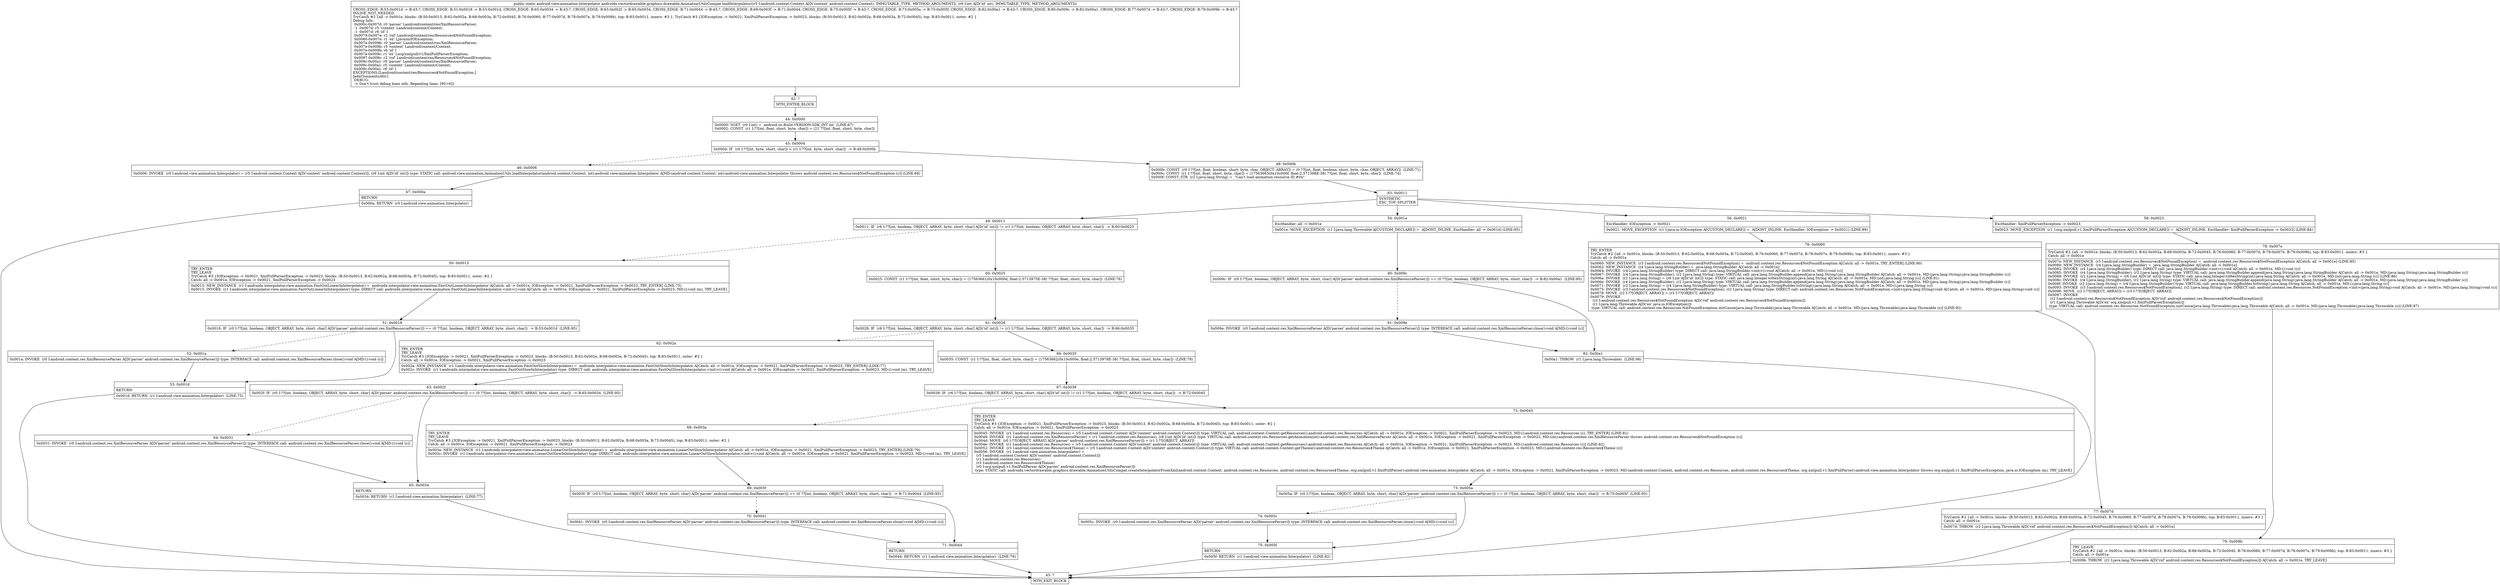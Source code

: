 digraph "CFG forandroidx.vectordrawable.graphics.drawable.AnimationUtilsCompat.loadInterpolator(Landroid\/content\/Context;I)Landroid\/view\/animation\/Interpolator;" {
Node_42 [shape=record,label="{42\:\ ?|MTH_ENTER_BLOCK\l}"];
Node_44 [shape=record,label="{44\:\ 0x0000|0x0000: SGET  (r0 I:int) =  android.os.Build.VERSION.SDK_INT int  (LINE:67)\l0x0002: CONST  (r1 I:??[int, float, short, byte, char]) = (21 ??[int, float, short, byte, char]) \l}"];
Node_45 [shape=record,label="{45\:\ 0x0004|0x0004: IF  (r0 I:??[int, byte, short, char]) \< (r1 I:??[int, byte, short, char])  \-\> B:48:0x000b \l}"];
Node_46 [shape=record,label="{46\:\ 0x0006|0x0006: INVOKE  (r0 I:android.view.animation.Interpolator) = (r5 I:android.content.Context A[D('context' android.content.Context)]), (r6 I:int A[D('id' int)]) type: STATIC call: android.view.animation.AnimationUtils.loadInterpolator(android.content.Context, int):android.view.animation.Interpolator A[MD:(android.content.Context, int):android.view.animation.Interpolator throws android.content.res.Resources$NotFoundException (c)] (LINE:68)\l}"];
Node_47 [shape=record,label="{47\:\ 0x000a|RETURN\l|0x000a: RETURN  (r0 I:android.view.animation.Interpolator) \l}"];
Node_43 [shape=record,label="{43\:\ ?|MTH_EXIT_BLOCK\l}"];
Node_48 [shape=record,label="{48\:\ 0x000b|0x000b: CONST  (r0 I:??[int, float, boolean, short, byte, char, OBJECT, ARRAY]) = (0 ??[int, float, boolean, short, byte, char, OBJECT, ARRAY])  (LINE:71)\l0x000c: CONST  (r1 I:??[int, float, short, byte, char]) = (17563663(0x10c000f, float:2.571398E\-38) ??[int, float, short, byte, char])  (LINE:74)\l0x000f: CONST_STR  (r2 I:java.lang.String) =  \"Can't load animation resource ID #0x\" \l}"];
Node_83 [shape=record,label="{83\:\ 0x0011|SYNTHETIC\lEXC_TOP_SPLITTER\l}"];
Node_49 [shape=record,label="{49\:\ 0x0011|0x0011: IF  (r6 I:??[int, boolean, OBJECT, ARRAY, byte, short, char] A[D('id' int)]) != (r1 I:??[int, boolean, OBJECT, ARRAY, byte, short, char])  \-\> B:60:0x0025 \l}"];
Node_50 [shape=record,label="{50\:\ 0x0013|TRY_ENTER\lTRY_LEAVE\lTryCatch #3 \{IOException \-\> 0x0021, XmlPullParserException \-\> 0x0023, blocks: (B:50:0x0013, B:62:0x002a, B:68:0x003a, B:72:0x0045), top: B:83:0x0011, outer: #2 \}\lCatch: all \-\> 0x001e, IOException \-\> 0x0021, XmlPullParserException \-\> 0x0023\l|0x0013: NEW_INSTANCE  (r1 I:androidx.interpolator.view.animation.FastOutLinearInInterpolator) =  androidx.interpolator.view.animation.FastOutLinearInInterpolator A[Catch: all \-\> 0x001e, IOException \-\> 0x0021, XmlPullParserException \-\> 0x0023, TRY_ENTER] (LINE:75)\l0x0015: INVOKE  (r1 I:androidx.interpolator.view.animation.FastOutLinearInInterpolator) type: DIRECT call: androidx.interpolator.view.animation.FastOutLinearInInterpolator.\<init\>():void A[Catch: all \-\> 0x001e, IOException \-\> 0x0021, XmlPullParserException \-\> 0x0023, MD:():void (m), TRY_LEAVE]\l}"];
Node_51 [shape=record,label="{51\:\ 0x0018|0x0018: IF  (r0 I:??[int, boolean, OBJECT, ARRAY, byte, short, char] A[D('parser' android.content.res.XmlResourceParser)]) == (0 ??[int, boolean, OBJECT, ARRAY, byte, short, char])  \-\> B:53:0x001d  (LINE:95)\l}"];
Node_52 [shape=record,label="{52\:\ 0x001a|0x001a: INVOKE  (r0 I:android.content.res.XmlResourceParser A[D('parser' android.content.res.XmlResourceParser)]) type: INTERFACE call: android.content.res.XmlResourceParser.close():void A[MD:():void (c)]\l}"];
Node_53 [shape=record,label="{53\:\ 0x001d|RETURN\l|0x001d: RETURN  (r1 I:android.view.animation.Interpolator)  (LINE:75)\l}"];
Node_60 [shape=record,label="{60\:\ 0x0025|0x0025: CONST  (r1 I:??[int, float, short, byte, char]) = (17563661(0x10c000d, float:2.5713975E\-38) ??[int, float, short, byte, char])  (LINE:76)\l}"];
Node_61 [shape=record,label="{61\:\ 0x0028|0x0028: IF  (r6 I:??[int, boolean, OBJECT, ARRAY, byte, short, char] A[D('id' int)]) != (r1 I:??[int, boolean, OBJECT, ARRAY, byte, short, char])  \-\> B:66:0x0035 \l}"];
Node_62 [shape=record,label="{62\:\ 0x002a|TRY_ENTER\lTRY_LEAVE\lTryCatch #3 \{IOException \-\> 0x0021, XmlPullParserException \-\> 0x0023, blocks: (B:50:0x0013, B:62:0x002a, B:68:0x003a, B:72:0x0045), top: B:83:0x0011, outer: #2 \}\lCatch: all \-\> 0x001e, IOException \-\> 0x0021, XmlPullParserException \-\> 0x0023\l|0x002a: NEW_INSTANCE  (r1 I:androidx.interpolator.view.animation.FastOutSlowInInterpolator) =  androidx.interpolator.view.animation.FastOutSlowInInterpolator A[Catch: all \-\> 0x001e, IOException \-\> 0x0021, XmlPullParserException \-\> 0x0023, TRY_ENTER] (LINE:77)\l0x002c: INVOKE  (r1 I:androidx.interpolator.view.animation.FastOutSlowInInterpolator) type: DIRECT call: androidx.interpolator.view.animation.FastOutSlowInInterpolator.\<init\>():void A[Catch: all \-\> 0x001e, IOException \-\> 0x0021, XmlPullParserException \-\> 0x0023, MD:():void (m), TRY_LEAVE]\l}"];
Node_63 [shape=record,label="{63\:\ 0x002f|0x002f: IF  (r0 I:??[int, boolean, OBJECT, ARRAY, byte, short, char] A[D('parser' android.content.res.XmlResourceParser)]) == (0 ??[int, boolean, OBJECT, ARRAY, byte, short, char])  \-\> B:65:0x0034  (LINE:95)\l}"];
Node_64 [shape=record,label="{64\:\ 0x0031|0x0031: INVOKE  (r0 I:android.content.res.XmlResourceParser A[D('parser' android.content.res.XmlResourceParser)]) type: INTERFACE call: android.content.res.XmlResourceParser.close():void A[MD:():void (c)]\l}"];
Node_65 [shape=record,label="{65\:\ 0x0034|RETURN\l|0x0034: RETURN  (r1 I:android.view.animation.Interpolator)  (LINE:77)\l}"];
Node_66 [shape=record,label="{66\:\ 0x0035|0x0035: CONST  (r1 I:??[int, float, short, byte, char]) = (17563662(0x10c000e, float:2.5713978E\-38) ??[int, float, short, byte, char])  (LINE:78)\l}"];
Node_67 [shape=record,label="{67\:\ 0x0038|0x0038: IF  (r6 I:??[int, boolean, OBJECT, ARRAY, byte, short, char] A[D('id' int)]) != (r1 I:??[int, boolean, OBJECT, ARRAY, byte, short, char])  \-\> B:72:0x0045 \l}"];
Node_68 [shape=record,label="{68\:\ 0x003a|TRY_ENTER\lTRY_LEAVE\lTryCatch #3 \{IOException \-\> 0x0021, XmlPullParserException \-\> 0x0023, blocks: (B:50:0x0013, B:62:0x002a, B:68:0x003a, B:72:0x0045), top: B:83:0x0011, outer: #2 \}\lCatch: all \-\> 0x001e, IOException \-\> 0x0021, XmlPullParserException \-\> 0x0023\l|0x003a: NEW_INSTANCE  (r1 I:androidx.interpolator.view.animation.LinearOutSlowInInterpolator) =  androidx.interpolator.view.animation.LinearOutSlowInInterpolator A[Catch: all \-\> 0x001e, IOException \-\> 0x0021, XmlPullParserException \-\> 0x0023, TRY_ENTER] (LINE:79)\l0x003c: INVOKE  (r1 I:androidx.interpolator.view.animation.LinearOutSlowInInterpolator) type: DIRECT call: androidx.interpolator.view.animation.LinearOutSlowInInterpolator.\<init\>():void A[Catch: all \-\> 0x001e, IOException \-\> 0x0021, XmlPullParserException \-\> 0x0023, MD:():void (m), TRY_LEAVE]\l}"];
Node_69 [shape=record,label="{69\:\ 0x003f|0x003f: IF  (r0 I:??[int, boolean, OBJECT, ARRAY, byte, short, char] A[D('parser' android.content.res.XmlResourceParser)]) == (0 ??[int, boolean, OBJECT, ARRAY, byte, short, char])  \-\> B:71:0x0044  (LINE:95)\l}"];
Node_70 [shape=record,label="{70\:\ 0x0041|0x0041: INVOKE  (r0 I:android.content.res.XmlResourceParser A[D('parser' android.content.res.XmlResourceParser)]) type: INTERFACE call: android.content.res.XmlResourceParser.close():void A[MD:():void (c)]\l}"];
Node_71 [shape=record,label="{71\:\ 0x0044|RETURN\l|0x0044: RETURN  (r1 I:android.view.animation.Interpolator)  (LINE:79)\l}"];
Node_72 [shape=record,label="{72\:\ 0x0045|TRY_ENTER\lTRY_LEAVE\lTryCatch #3 \{IOException \-\> 0x0021, XmlPullParserException \-\> 0x0023, blocks: (B:50:0x0013, B:62:0x002a, B:68:0x003a, B:72:0x0045), top: B:83:0x0011, outer: #2 \}\lCatch: all \-\> 0x001e, IOException \-\> 0x0021, XmlPullParserException \-\> 0x0023\l|0x0045: INVOKE  (r1 I:android.content.res.Resources) = (r5 I:android.content.Context A[D('context' android.content.Context)]) type: VIRTUAL call: android.content.Context.getResources():android.content.res.Resources A[Catch: all \-\> 0x001e, IOException \-\> 0x0021, XmlPullParserException \-\> 0x0023, MD:():android.content.res.Resources (c), TRY_ENTER] (LINE:81)\l0x0049: INVOKE  (r1 I:android.content.res.XmlResourceParser) = (r1 I:android.content.res.Resources), (r6 I:int A[D('id' int)]) type: VIRTUAL call: android.content.res.Resources.getAnimation(int):android.content.res.XmlResourceParser A[Catch: all \-\> 0x001e, IOException \-\> 0x0021, XmlPullParserException \-\> 0x0023, MD:(int):android.content.res.XmlResourceParser throws android.content.res.Resources$NotFoundException (c)]\l0x004d: MOVE  (r0 I:??[OBJECT, ARRAY] A[D('parser' android.content.res.XmlResourceParser)]) = (r1 I:??[OBJECT, ARRAY]) \l0x004e: INVOKE  (r1 I:android.content.res.Resources) = (r5 I:android.content.Context A[D('context' android.content.Context)]) type: VIRTUAL call: android.content.Context.getResources():android.content.res.Resources A[Catch: all \-\> 0x001e, IOException \-\> 0x0021, XmlPullParserException \-\> 0x0023, MD:():android.content.res.Resources (c)] (LINE:82)\l0x0052: INVOKE  (r3 I:android.content.res.Resources$Theme) = (r5 I:android.content.Context A[D('context' android.content.Context)]) type: VIRTUAL call: android.content.Context.getTheme():android.content.res.Resources$Theme A[Catch: all \-\> 0x001e, IOException \-\> 0x0021, XmlPullParserException \-\> 0x0023, MD:():android.content.res.Resources$Theme (c)]\l0x0056: INVOKE  (r1 I:android.view.animation.Interpolator) = \l  (r5 I:android.content.Context A[D('context' android.content.Context)])\l  (r1 I:android.content.res.Resources)\l  (r3 I:android.content.res.Resources$Theme)\l  (r0 I:org.xmlpull.v1.XmlPullParser A[D('parser' android.content.res.XmlResourceParser)])\l type: STATIC call: androidx.vectordrawable.graphics.drawable.AnimationUtilsCompat.createInterpolatorFromXml(android.content.Context, android.content.res.Resources, android.content.res.Resources$Theme, org.xmlpull.v1.XmlPullParser):android.view.animation.Interpolator A[Catch: all \-\> 0x001e, IOException \-\> 0x0021, XmlPullParserException \-\> 0x0023, MD:(android.content.Context, android.content.res.Resources, android.content.res.Resources$Theme, org.xmlpull.v1.XmlPullParser):android.view.animation.Interpolator throws org.xmlpull.v1.XmlPullParserException, java.io.IOException (m), TRY_LEAVE]\l}"];
Node_73 [shape=record,label="{73\:\ 0x005a|0x005a: IF  (r0 I:??[int, boolean, OBJECT, ARRAY, byte, short, char] A[D('parser' android.content.res.XmlResourceParser)]) == (0 ??[int, boolean, OBJECT, ARRAY, byte, short, char])  \-\> B:75:0x005f  (LINE:95)\l}"];
Node_74 [shape=record,label="{74\:\ 0x005c|0x005c: INVOKE  (r0 I:android.content.res.XmlResourceParser A[D('parser' android.content.res.XmlResourceParser)]) type: INTERFACE call: android.content.res.XmlResourceParser.close():void A[MD:():void (c)]\l}"];
Node_75 [shape=record,label="{75\:\ 0x005f|RETURN\l|0x005f: RETURN  (r1 I:android.view.animation.Interpolator)  (LINE:82)\l}"];
Node_54 [shape=record,label="{54\:\ 0x001e|ExcHandler: all \-\> 0x001e\l|0x001e: MOVE_EXCEPTION  (r1 I:java.lang.Throwable A[CUSTOM_DECLARE]) =  A[DONT_INLINE, ExcHandler: all \-\> 0x001e] (LINE:95)\l}"];
Node_80 [shape=record,label="{80\:\ 0x009c|0x009c: IF  (r0 I:??[int, boolean, OBJECT, ARRAY, byte, short, char] A[D('parser' android.content.res.XmlResourceParser)]) == (0 ??[int, boolean, OBJECT, ARRAY, byte, short, char])  \-\> B:82:0x00a1  (LINE:95)\l}"];
Node_81 [shape=record,label="{81\:\ 0x009e|0x009e: INVOKE  (r0 I:android.content.res.XmlResourceParser A[D('parser' android.content.res.XmlResourceParser)]) type: INTERFACE call: android.content.res.XmlResourceParser.close():void A[MD:():void (c)]\l}"];
Node_82 [shape=record,label="{82\:\ 0x00a1|0x00a1: THROW  (r1 I:java.lang.Throwable)  (LINE:96)\l}"];
Node_56 [shape=record,label="{56\:\ 0x0021|ExcHandler: IOException \-\> 0x0021\l|0x0021: MOVE_EXCEPTION  (r1 I:java.io.IOException A[CUSTOM_DECLARE]) =  A[DONT_INLINE, ExcHandler: IOException \-\> 0x0021] (LINE:89)\l}"];
Node_76 [shape=record,label="{76\:\ 0x0060|TRY_ENTER\lTryCatch #2 \{all \-\> 0x001e, blocks: (B:50:0x0013, B:62:0x002a, B:68:0x003a, B:72:0x0045, B:76:0x0060, B:77:0x007d, B:78:0x007e, B:79:0x009b), top: B:83:0x0011, inners: #3 \}\lCatch: all \-\> 0x001e\l|0x0060: NEW_INSTANCE  (r3 I:android.content.res.Resources$NotFoundException) =  android.content.res.Resources$NotFoundException A[Catch: all \-\> 0x001e, TRY_ENTER] (LINE:90)\l0x0062: NEW_INSTANCE  (r4 I:java.lang.StringBuilder) =  java.lang.StringBuilder A[Catch: all \-\> 0x001e]\l0x0064: INVOKE  (r4 I:java.lang.StringBuilder) type: DIRECT call: java.lang.StringBuilder.\<init\>():void A[Catch: all \-\> 0x001e, MD:():void (c)]\l0x0067: INVOKE  (r4 I:java.lang.StringBuilder), (r2 I:java.lang.String) type: VIRTUAL call: java.lang.StringBuilder.append(java.lang.String):java.lang.StringBuilder A[Catch: all \-\> 0x001e, MD:(java.lang.String):java.lang.StringBuilder (c)]\l0x006a: INVOKE  (r2 I:java.lang.String) = (r6 I:int A[D('id' int)]) type: STATIC call: java.lang.Integer.toHexString(int):java.lang.String A[Catch: all \-\> 0x001e, MD:(int):java.lang.String (c)] (LINE:91)\l0x006e: INVOKE  (r4 I:java.lang.StringBuilder), (r2 I:java.lang.String) type: VIRTUAL call: java.lang.StringBuilder.append(java.lang.String):java.lang.StringBuilder A[Catch: all \-\> 0x001e, MD:(java.lang.String):java.lang.StringBuilder (c)]\l0x0071: INVOKE  (r2 I:java.lang.String) = (r4 I:java.lang.StringBuilder) type: VIRTUAL call: java.lang.StringBuilder.toString():java.lang.String A[Catch: all \-\> 0x001e, MD:():java.lang.String (c)]\l0x0075: INVOKE  (r3 I:android.content.res.Resources$NotFoundException), (r2 I:java.lang.String) type: DIRECT call: android.content.res.Resources.NotFoundException.\<init\>(java.lang.String):void A[Catch: all \-\> 0x001e, MD:(java.lang.String):void (c)]\l0x0078: MOVE  (r2 I:??[OBJECT, ARRAY]) = (r3 I:??[OBJECT, ARRAY]) \l0x0079: INVOKE  \l  (r2 I:android.content.res.Resources$NotFoundException A[D('rnf' android.content.res.Resources$NotFoundException)])\l  (r1 I:java.lang.Throwable A[D('ex' java.io.IOException)])\l type: VIRTUAL call: android.content.res.Resources.NotFoundException.initCause(java.lang.Throwable):java.lang.Throwable A[Catch: all \-\> 0x001e, MD:(java.lang.Throwable):java.lang.Throwable (s)] (LINE:92)\l}"];
Node_77 [shape=record,label="{77\:\ 0x007d|TryCatch #2 \{all \-\> 0x001e, blocks: (B:50:0x0013, B:62:0x002a, B:68:0x003a, B:72:0x0045, B:76:0x0060, B:77:0x007d, B:78:0x007e, B:79:0x009b), top: B:83:0x0011, inners: #3 \}\lCatch: all \-\> 0x001e\l|0x007d: THROW  (r2 I:java.lang.Throwable A[D('rnf' android.content.res.Resources$NotFoundException)]) A[Catch: all \-\> 0x001e]\l}"];
Node_58 [shape=record,label="{58\:\ 0x0023|ExcHandler: XmlPullParserException \-\> 0x0023\l|0x0023: MOVE_EXCEPTION  (r1 I:org.xmlpull.v1.XmlPullParserException A[CUSTOM_DECLARE]) =  A[DONT_INLINE, ExcHandler: XmlPullParserException \-\> 0x0023] (LINE:84)\l}"];
Node_78 [shape=record,label="{78\:\ 0x007e|TryCatch #2 \{all \-\> 0x001e, blocks: (B:50:0x0013, B:62:0x002a, B:68:0x003a, B:72:0x0045, B:76:0x0060, B:77:0x007d, B:78:0x007e, B:79:0x009b), top: B:83:0x0011, inners: #3 \}\lCatch: all \-\> 0x001e\l|0x007e: NEW_INSTANCE  (r3 I:android.content.res.Resources$NotFoundException) =  android.content.res.Resources$NotFoundException A[Catch: all \-\> 0x001e] (LINE:85)\l0x0080: NEW_INSTANCE  (r4 I:java.lang.StringBuilder) =  java.lang.StringBuilder A[Catch: all \-\> 0x001e]\l0x0082: INVOKE  (r4 I:java.lang.StringBuilder) type: DIRECT call: java.lang.StringBuilder.\<init\>():void A[Catch: all \-\> 0x001e, MD:():void (c)]\l0x0085: INVOKE  (r4 I:java.lang.StringBuilder), (r2 I:java.lang.String) type: VIRTUAL call: java.lang.StringBuilder.append(java.lang.String):java.lang.StringBuilder A[Catch: all \-\> 0x001e, MD:(java.lang.String):java.lang.StringBuilder (c)]\l0x0088: INVOKE  (r2 I:java.lang.String) = (r6 I:int A[D('id' int)]) type: STATIC call: java.lang.Integer.toHexString(int):java.lang.String A[Catch: all \-\> 0x001e, MD:(int):java.lang.String (c)] (LINE:86)\l0x008c: INVOKE  (r4 I:java.lang.StringBuilder), (r2 I:java.lang.String) type: VIRTUAL call: java.lang.StringBuilder.append(java.lang.String):java.lang.StringBuilder A[Catch: all \-\> 0x001e, MD:(java.lang.String):java.lang.StringBuilder (c)]\l0x008f: INVOKE  (r2 I:java.lang.String) = (r4 I:java.lang.StringBuilder) type: VIRTUAL call: java.lang.StringBuilder.toString():java.lang.String A[Catch: all \-\> 0x001e, MD:():java.lang.String (c)]\l0x0093: INVOKE  (r3 I:android.content.res.Resources$NotFoundException), (r2 I:java.lang.String) type: DIRECT call: android.content.res.Resources.NotFoundException.\<init\>(java.lang.String):void A[Catch: all \-\> 0x001e, MD:(java.lang.String):void (c)]\l0x0096: MOVE  (r2 I:??[OBJECT, ARRAY]) = (r3 I:??[OBJECT, ARRAY]) \l0x0097: INVOKE  \l  (r2 I:android.content.res.Resources$NotFoundException A[D('rnf' android.content.res.Resources$NotFoundException)])\l  (r1 I:java.lang.Throwable A[D('ex' org.xmlpull.v1.XmlPullParserException)])\l type: VIRTUAL call: android.content.res.Resources.NotFoundException.initCause(java.lang.Throwable):java.lang.Throwable A[Catch: all \-\> 0x001e, MD:(java.lang.Throwable):java.lang.Throwable (s)] (LINE:87)\l}"];
Node_79 [shape=record,label="{79\:\ 0x009b|TRY_LEAVE\lTryCatch #2 \{all \-\> 0x001e, blocks: (B:50:0x0013, B:62:0x002a, B:68:0x003a, B:72:0x0045, B:76:0x0060, B:77:0x007d, B:78:0x007e, B:79:0x009b), top: B:83:0x0011, inners: #3 \}\lCatch: all \-\> 0x001e\l|0x009b: THROW  (r2 I:java.lang.Throwable A[D('rnf' android.content.res.Resources$NotFoundException)]) A[Catch: all \-\> 0x001e, TRY_LEAVE]\l}"];
MethodNode[shape=record,label="{public static android.view.animation.Interpolator androidx.vectordrawable.graphics.drawable.AnimationUtilsCompat.loadInterpolator((r5 I:android.content.Context A[D('context' android.content.Context), IMMUTABLE_TYPE, METHOD_ARGUMENT]), (r6 I:int A[D('id' int), IMMUTABLE_TYPE, METHOD_ARGUMENT]))  | CROSS_EDGE: B:53:0x001d \-\> B:43:?, CROSS_EDGE: B:51:0x0018 \-\> B:53:0x001d, CROSS_EDGE: B:65:0x0034 \-\> B:43:?, CROSS_EDGE: B:63:0x002f \-\> B:65:0x0034, CROSS_EDGE: B:71:0x0044 \-\> B:43:?, CROSS_EDGE: B:69:0x003f \-\> B:71:0x0044, CROSS_EDGE: B:75:0x005f \-\> B:43:?, CROSS_EDGE: B:73:0x005a \-\> B:75:0x005f, CROSS_EDGE: B:82:0x00a1 \-\> B:43:?, CROSS_EDGE: B:80:0x009c \-\> B:82:0x00a1, CROSS_EDGE: B:77:0x007d \-\> B:43:?, CROSS_EDGE: B:79:0x009b \-\> B:43:?\lINLINE_NOT_NEEDED\lTryCatch #2 \{all \-\> 0x001e, blocks: (B:50:0x0013, B:62:0x002a, B:68:0x003a, B:72:0x0045, B:76:0x0060, B:77:0x007d, B:78:0x007e, B:79:0x009b), top: B:83:0x0011, inners: #3 \}, TryCatch #3 \{IOException \-\> 0x0021, XmlPullParserException \-\> 0x0023, blocks: (B:50:0x0013, B:62:0x002a, B:68:0x003a, B:72:0x0045), top: B:83:0x0011, outer: #2 \}\lDebug Info:\l  0x000c\-0x007d: r0 'parser' Landroid\/content\/res\/XmlResourceParser;\l  \-1 \-0x007d: r5 'context' Landroid\/content\/Context;\l  \-1 \-0x007d: r6 'id' I\l  0x0079\-0x007e: r2 'rnf' Landroid\/content\/res\/Resources$NotFoundException;\l  0x0060\-0x007e: r1 'ex' Ljava\/io\/IOException;\l  0x007e\-0x009b: r0 'parser' Landroid\/content\/res\/XmlResourceParser;\l  0x007e\-0x009b: r5 'context' Landroid\/content\/Context;\l  0x007e\-0x009b: r6 'id' I\l  0x007e\-0x009c: r1 'ex' Lorg\/xmlpull\/v1\/XmlPullParserException;\l  0x0097\-0x009c: r2 'rnf' Landroid\/content\/res\/Resources$NotFoundException;\l  0x009c\-0x00a1: r0 'parser' Landroid\/content\/res\/XmlResourceParser;\l  0x009c\-0x00a1: r5 'context' Landroid\/content\/Context;\l  0x009c\-0x00a1: r6 'id' I\lEXCEPTIONS:[Landroid\/content\/res\/Resources$NotFoundException;]\lJadxCommentsAttr\{\l DEBUG: \l \-\> Don't trust debug lines info. Repeating lines: [95=6]\}\l}"];
MethodNode -> Node_42;Node_42 -> Node_44;
Node_44 -> Node_45;
Node_45 -> Node_46[style=dashed];
Node_45 -> Node_48;
Node_46 -> Node_47;
Node_47 -> Node_43;
Node_48 -> Node_83;
Node_83 -> Node_49;
Node_83 -> Node_54;
Node_83 -> Node_56;
Node_83 -> Node_58;
Node_49 -> Node_50[style=dashed];
Node_49 -> Node_60;
Node_50 -> Node_51;
Node_51 -> Node_52[style=dashed];
Node_51 -> Node_53;
Node_52 -> Node_53;
Node_53 -> Node_43;
Node_60 -> Node_61;
Node_61 -> Node_62[style=dashed];
Node_61 -> Node_66;
Node_62 -> Node_63;
Node_63 -> Node_64[style=dashed];
Node_63 -> Node_65;
Node_64 -> Node_65;
Node_65 -> Node_43;
Node_66 -> Node_67;
Node_67 -> Node_68[style=dashed];
Node_67 -> Node_72;
Node_68 -> Node_69;
Node_69 -> Node_70[style=dashed];
Node_69 -> Node_71;
Node_70 -> Node_71;
Node_71 -> Node_43;
Node_72 -> Node_73;
Node_73 -> Node_74[style=dashed];
Node_73 -> Node_75;
Node_74 -> Node_75;
Node_75 -> Node_43;
Node_54 -> Node_80;
Node_80 -> Node_81[style=dashed];
Node_80 -> Node_82;
Node_81 -> Node_82;
Node_82 -> Node_43;
Node_56 -> Node_76;
Node_76 -> Node_77;
Node_77 -> Node_43;
Node_58 -> Node_78;
Node_78 -> Node_79;
Node_79 -> Node_43;
}

